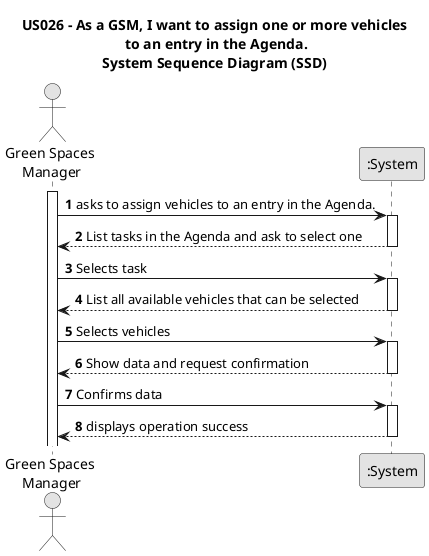 @startuml
skinparam monochrome true
skinparam packageStyle rectangle
skinparam shadowing false

title US026 - As a GSM, I want to assign one or more vehicles\n to an entry in the Agenda.\nSystem Sequence Diagram (SSD)

autonumber

actor "Green Spaces\n Manager" as Employee
participant ":System" as System

activate Employee

    Employee -> System : asks to assign vehicles to an entry in the Agenda.
    activate System

        System --> Employee : List tasks in the Agenda and ask to select one
    deactivate System

    Employee -> System : Selects task
    activate System

        System --> Employee : List all available vehicles that can be selected
    deactivate System

    Employee -> System : Selects vehicles
        activate System

        System --> Employee : Show data and request confirmation
    deactivate System

    Employee -> System : Confirms data
        activate System

            System --> Employee : displays operation success
        deactivate System

@enduml